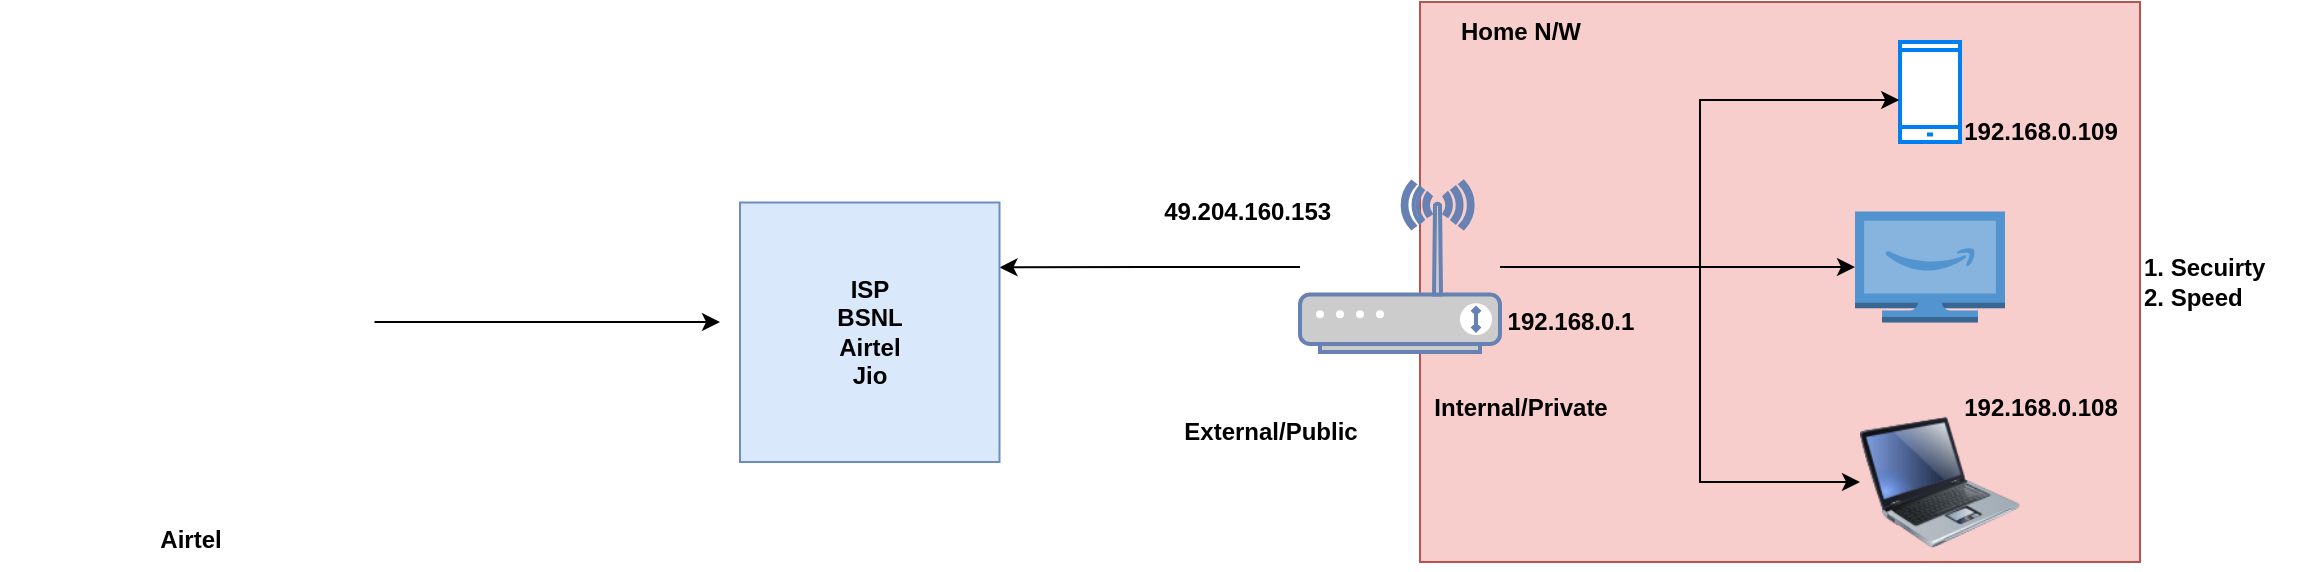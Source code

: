 <mxfile version="28.2.0">
  <diagram name="Page-1" id="ayT21jzHC10ioKzgWo-S">
    <mxGraphModel dx="1892" dy="561" grid="1" gridSize="10" guides="1" tooltips="1" connect="1" arrows="1" fold="1" page="1" pageScale="1" pageWidth="850" pageHeight="1100" math="0" shadow="0">
      <root>
        <mxCell id="0" />
        <mxCell id="1" parent="0" />
        <mxCell id="veSr0kLxSIWtucfGjdzW-1" value="" style="rounded=0;whiteSpace=wrap;html=1;fillColor=#f8cecc;strokeColor=#b85450;" vertex="1" parent="1">
          <mxGeometry x="320" y="80" width="360" height="280" as="geometry" />
        </mxCell>
        <mxCell id="veSr0kLxSIWtucfGjdzW-8" style="edgeStyle=orthogonalEdgeStyle;rounded=0;orthogonalLoop=1;jettySize=auto;html=1;entryX=0;entryY=0.5;entryDx=0;entryDy=0;" edge="1" parent="1" source="veSr0kLxSIWtucfGjdzW-2" target="veSr0kLxSIWtucfGjdzW-5">
          <mxGeometry relative="1" as="geometry">
            <Array as="points">
              <mxPoint x="460" y="213" />
              <mxPoint x="460" y="320" />
            </Array>
          </mxGeometry>
        </mxCell>
        <mxCell id="veSr0kLxSIWtucfGjdzW-13" style="edgeStyle=orthogonalEdgeStyle;rounded=0;orthogonalLoop=1;jettySize=auto;html=1;entryX=1;entryY=0.25;entryDx=0;entryDy=0;" edge="1" parent="1" source="veSr0kLxSIWtucfGjdzW-2" target="veSr0kLxSIWtucfGjdzW-11">
          <mxGeometry relative="1" as="geometry" />
        </mxCell>
        <mxCell id="veSr0kLxSIWtucfGjdzW-2" value="" style="fontColor=#0066CC;verticalAlign=top;verticalLabelPosition=bottom;labelPosition=center;align=center;html=1;outlineConnect=0;fillColor=#CCCCCC;strokeColor=#6881B3;gradientColor=none;gradientDirection=north;strokeWidth=2;shape=mxgraph.networks.wireless_modem;" vertex="1" parent="1">
          <mxGeometry x="260" y="170" width="100" height="85" as="geometry" />
        </mxCell>
        <mxCell id="veSr0kLxSIWtucfGjdzW-3" value="" style="html=1;verticalLabelPosition=bottom;align=center;labelBackgroundColor=#ffffff;verticalAlign=top;strokeWidth=2;strokeColor=#0080F0;shadow=0;dashed=0;shape=mxgraph.ios7.icons.smartphone;" vertex="1" parent="1">
          <mxGeometry x="560" y="100" width="30" height="50" as="geometry" />
        </mxCell>
        <mxCell id="veSr0kLxSIWtucfGjdzW-4" value="" style="outlineConnect=0;dashed=0;verticalLabelPosition=bottom;verticalAlign=top;align=center;html=1;shape=mxgraph.aws3.fire_tv;fillColor=#5294CF;gradientColor=none;" vertex="1" parent="1">
          <mxGeometry x="537.5" y="184.75" width="75" height="55.5" as="geometry" />
        </mxCell>
        <mxCell id="veSr0kLxSIWtucfGjdzW-5" value="" style="image;html=1;image=img/lib/clip_art/computers/Laptop_128x128.png" vertex="1" parent="1">
          <mxGeometry x="540" y="280" width="80" height="80" as="geometry" />
        </mxCell>
        <mxCell id="veSr0kLxSIWtucfGjdzW-6" style="edgeStyle=orthogonalEdgeStyle;rounded=0;orthogonalLoop=1;jettySize=auto;html=1;entryX=-0.013;entryY=0.58;entryDx=0;entryDy=0;entryPerimeter=0;" edge="1" parent="1" source="veSr0kLxSIWtucfGjdzW-2" target="veSr0kLxSIWtucfGjdzW-3">
          <mxGeometry relative="1" as="geometry" />
        </mxCell>
        <mxCell id="veSr0kLxSIWtucfGjdzW-7" style="edgeStyle=orthogonalEdgeStyle;rounded=0;orthogonalLoop=1;jettySize=auto;html=1;entryX=0;entryY=0.5;entryDx=0;entryDy=0;entryPerimeter=0;" edge="1" parent="1" source="veSr0kLxSIWtucfGjdzW-2" target="veSr0kLxSIWtucfGjdzW-4">
          <mxGeometry relative="1" as="geometry" />
        </mxCell>
        <mxCell id="veSr0kLxSIWtucfGjdzW-9" value="&lt;b&gt;Internal/Private&lt;/b&gt;" style="text;html=1;align=center;verticalAlign=middle;resizable=0;points=[];autosize=1;strokeColor=none;fillColor=none;" vertex="1" parent="1">
          <mxGeometry x="315" y="268" width="110" height="30" as="geometry" />
        </mxCell>
        <mxCell id="veSr0kLxSIWtucfGjdzW-10" value="&lt;b&gt;External/Public&lt;/b&gt;" style="text;html=1;align=center;verticalAlign=middle;resizable=0;points=[];autosize=1;strokeColor=none;fillColor=none;" vertex="1" parent="1">
          <mxGeometry x="190" y="280" width="110" height="30" as="geometry" />
        </mxCell>
        <mxCell id="veSr0kLxSIWtucfGjdzW-11" value="&lt;b&gt;ISP&lt;/b&gt;&lt;div&gt;&lt;b&gt;BSNL&lt;br&gt;Airtel&lt;/b&gt;&lt;/div&gt;&lt;div&gt;&lt;b&gt;Jio&lt;/b&gt;&lt;/div&gt;" style="whiteSpace=wrap;html=1;aspect=fixed;fillColor=#dae8fc;strokeColor=#6c8ebf;" vertex="1" parent="1">
          <mxGeometry x="-20" y="180.25" width="129.75" height="129.75" as="geometry" />
        </mxCell>
        <mxCell id="veSr0kLxSIWtucfGjdzW-14" value="&lt;b&gt;192.168.0.108&lt;/b&gt;" style="text;html=1;align=center;verticalAlign=middle;resizable=0;points=[];autosize=1;strokeColor=none;fillColor=none;" vertex="1" parent="1">
          <mxGeometry x="580" y="268" width="100" height="30" as="geometry" />
        </mxCell>
        <mxCell id="veSr0kLxSIWtucfGjdzW-15" value="&lt;b&gt;192.168.0.1&lt;/b&gt;" style="text;html=1;align=center;verticalAlign=middle;resizable=0;points=[];autosize=1;strokeColor=none;fillColor=none;" vertex="1" parent="1">
          <mxGeometry x="350" y="225" width="90" height="30" as="geometry" />
        </mxCell>
        <mxCell id="veSr0kLxSIWtucfGjdzW-16" value="&lt;b&gt;49.204.160.153&amp;nbsp;&lt;/b&gt;" style="text;html=1;align=center;verticalAlign=middle;resizable=0;points=[];autosize=1;strokeColor=none;fillColor=none;" vertex="1" parent="1">
          <mxGeometry x="180" y="170" width="110" height="30" as="geometry" />
        </mxCell>
        <mxCell id="veSr0kLxSIWtucfGjdzW-17" value="&lt;b&gt;192.168.0.109&lt;/b&gt;" style="text;html=1;align=center;verticalAlign=middle;resizable=0;points=[];autosize=1;strokeColor=none;fillColor=none;" vertex="1" parent="1">
          <mxGeometry x="580" y="130" width="100" height="30" as="geometry" />
        </mxCell>
        <mxCell id="veSr0kLxSIWtucfGjdzW-18" value="&lt;b&gt;1. Secuirty&lt;/b&gt;&lt;div&gt;&lt;b&gt;2. Speed&lt;/b&gt;&lt;/div&gt;" style="text;html=1;align=left;verticalAlign=middle;resizable=0;points=[];autosize=1;strokeColor=none;fillColor=none;" vertex="1" parent="1">
          <mxGeometry x="680" y="200.25" width="80" height="40" as="geometry" />
        </mxCell>
        <mxCell id="veSr0kLxSIWtucfGjdzW-19" value="&lt;b&gt;Home N/W&lt;/b&gt;" style="text;html=1;align=center;verticalAlign=middle;resizable=0;points=[];autosize=1;strokeColor=none;fillColor=none;" vertex="1" parent="1">
          <mxGeometry x="330" y="80" width="80" height="30" as="geometry" />
        </mxCell>
        <mxCell id="veSr0kLxSIWtucfGjdzW-21" value="" style="shape=image;html=1;verticalAlign=top;verticalLabelPosition=bottom;labelBackgroundColor=#ffffff;imageAspect=0;aspect=fixed;image=https://icons.diagrams.net/icon-cache1/Computer_Hardware_Cute_Style_vol_2-2891/signal__device__technology__radar__satellite__antenna__tower-1230.svg" vertex="1" parent="1">
          <mxGeometry x="-390" y="146.38" width="187.25" height="187.25" as="geometry" />
        </mxCell>
        <mxCell id="veSr0kLxSIWtucfGjdzW-22" value="" style="endArrow=classic;html=1;rounded=0;edgeStyle=orthogonalEdgeStyle;" edge="1" parent="1" source="veSr0kLxSIWtucfGjdzW-21">
          <mxGeometry width="50" height="50" relative="1" as="geometry">
            <mxPoint x="-50" y="320" as="sourcePoint" />
            <mxPoint x="-30" y="240" as="targetPoint" />
          </mxGeometry>
        </mxCell>
        <mxCell id="veSr0kLxSIWtucfGjdzW-23" value="&lt;b&gt;Airtel&lt;/b&gt;" style="text;html=1;align=center;verticalAlign=middle;resizable=0;points=[];autosize=1;strokeColor=none;fillColor=none;" vertex="1" parent="1">
          <mxGeometry x="-320" y="333.63" width="50" height="30" as="geometry" />
        </mxCell>
      </root>
    </mxGraphModel>
  </diagram>
</mxfile>
